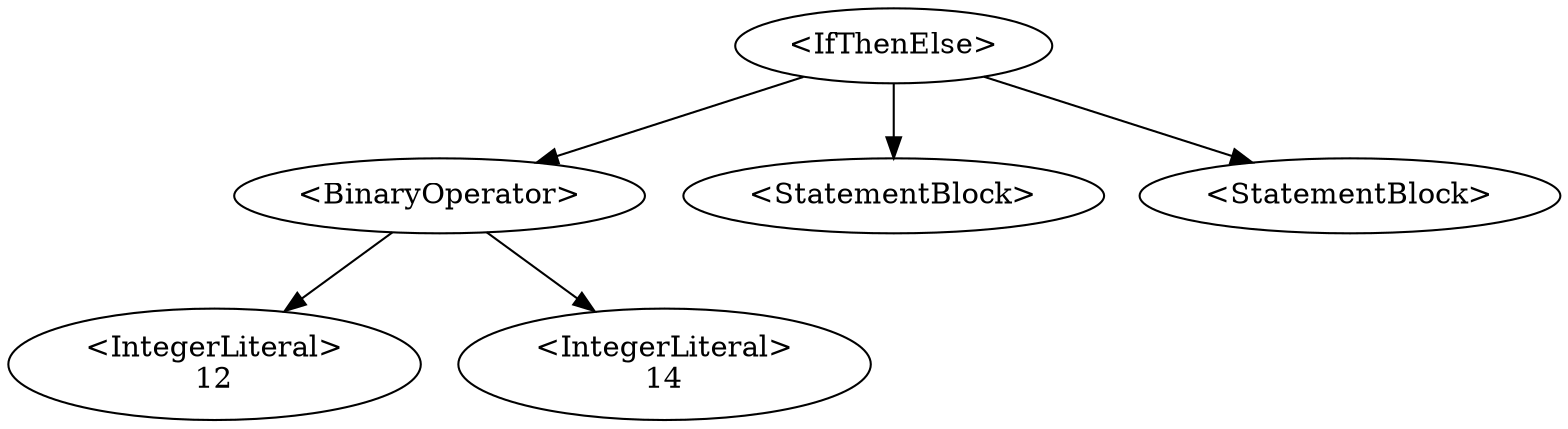 digraph G {
1 [label="<IfThenElse>"];1->2;1->5;1->6;
2 [label="<BinaryOperator>\n"];2->3;2->4;
3 [label="<IntegerLiteral>\n12"];
4 [label="<IntegerLiteral>\n14"];
5 [label="<StatementBlock>"];
6 [label="<StatementBlock>"];
}
